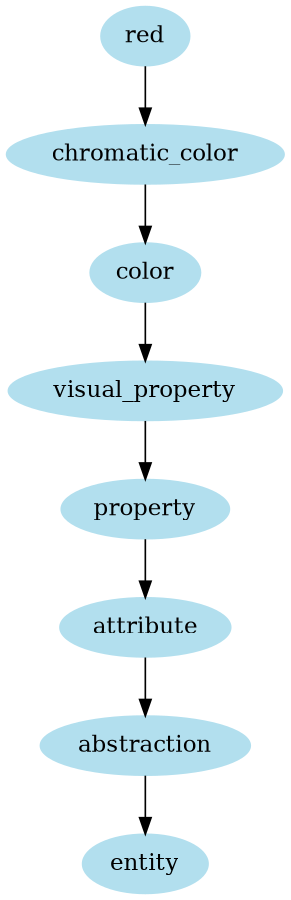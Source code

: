 digraph unix {
	node [color=lightblue2 style=filled]
	size="6,6"
	red -> chromatic_color
	chromatic_color -> color
	color -> visual_property
	visual_property -> property
	property -> attribute
	attribute -> abstraction
	abstraction -> entity
}
